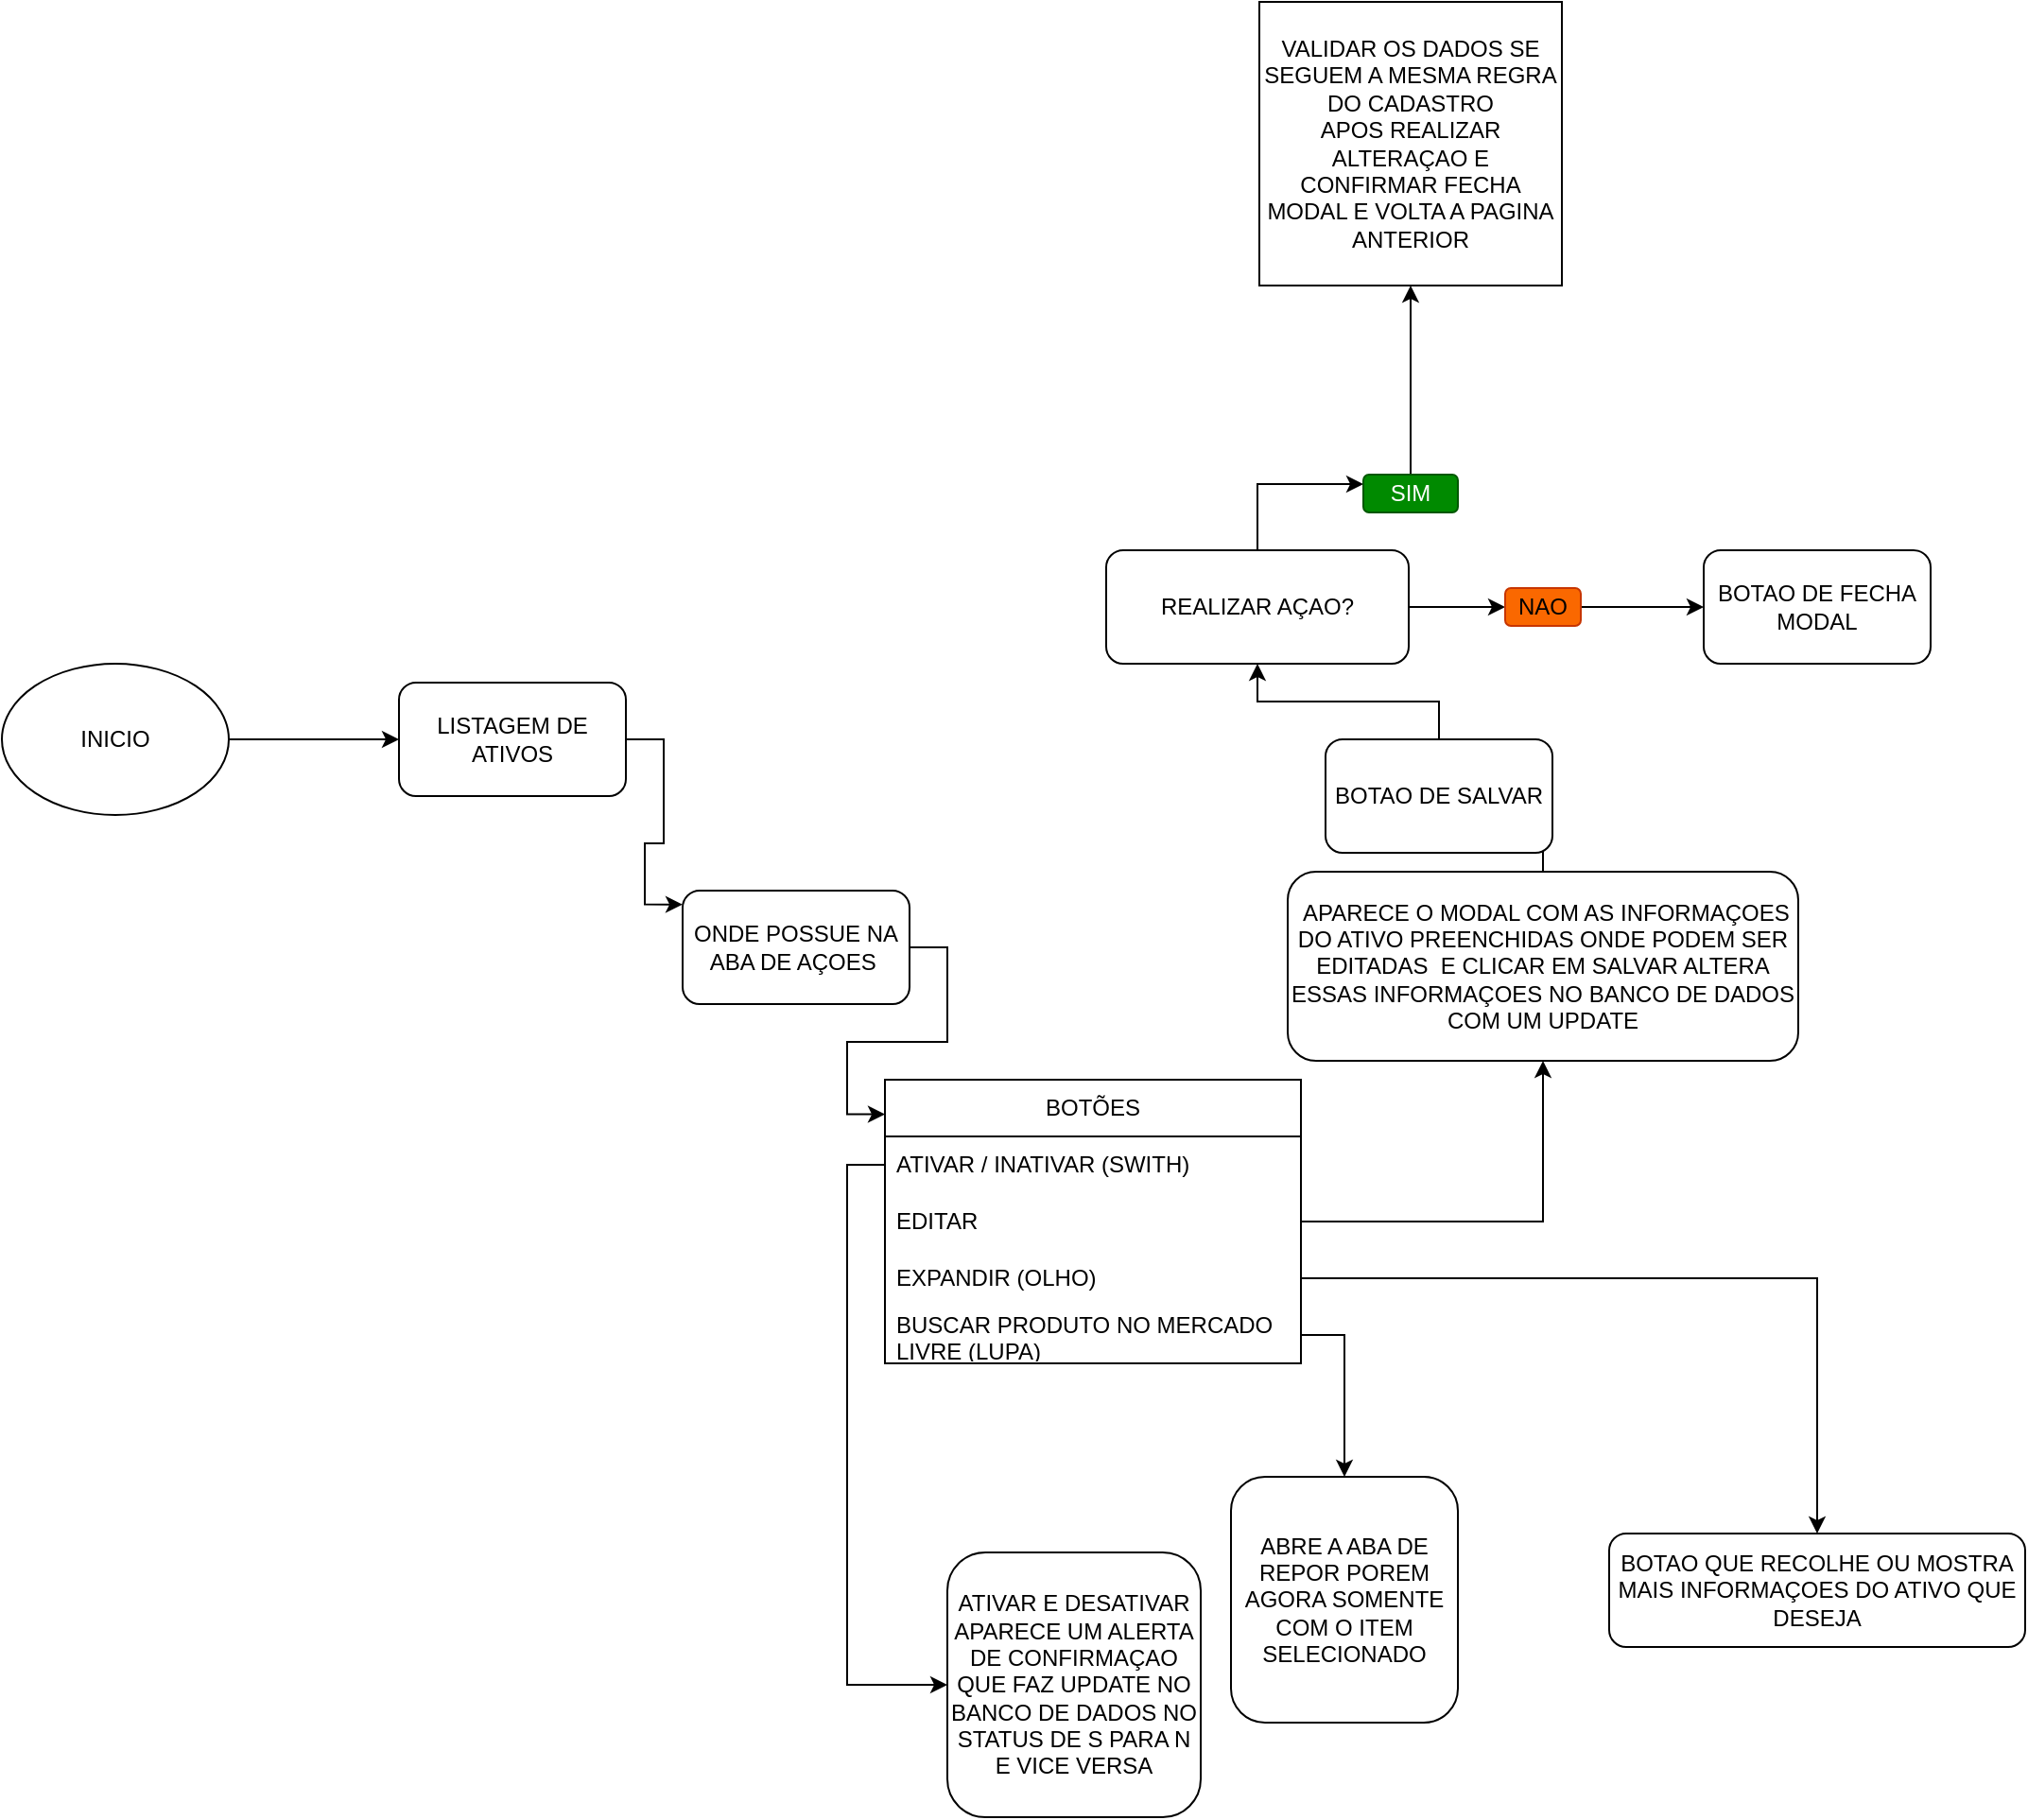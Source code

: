<mxfile version="26.0.16">
  <diagram name="Página-1" id="5--Y29_XaWoUFaoUpQtA">
    <mxGraphModel dx="2207" dy="1942" grid="1" gridSize="10" guides="1" tooltips="1" connect="1" arrows="1" fold="1" page="1" pageScale="1" pageWidth="827" pageHeight="1169" math="0" shadow="0">
      <root>
        <mxCell id="0" />
        <mxCell id="1" parent="0" />
        <mxCell id="ws-sOLlVpbjEmGa6gf6i-1" style="edgeStyle=orthogonalEdgeStyle;rounded=0;orthogonalLoop=1;jettySize=auto;html=1;exitX=1;exitY=0.5;exitDx=0;exitDy=0;" edge="1" parent="1" source="ws-sOLlVpbjEmGa6gf6i-2" target="ws-sOLlVpbjEmGa6gf6i-3">
          <mxGeometry relative="1" as="geometry" />
        </mxCell>
        <mxCell id="ws-sOLlVpbjEmGa6gf6i-2" value="INICIO" style="ellipse;whiteSpace=wrap;html=1;" vertex="1" parent="1">
          <mxGeometry x="-170" y="210" width="120" height="80" as="geometry" />
        </mxCell>
        <mxCell id="ws-sOLlVpbjEmGa6gf6i-3" value="LISTAGEM DE ATIVOS" style="rounded=1;whiteSpace=wrap;html=1;" vertex="1" parent="1">
          <mxGeometry x="40" y="220" width="120" height="60" as="geometry" />
        </mxCell>
        <mxCell id="ws-sOLlVpbjEmGa6gf6i-4" value="BOTÕES" style="swimlane;fontStyle=0;childLayout=stackLayout;horizontal=1;startSize=30;horizontalStack=0;resizeParent=1;resizeParentMax=0;resizeLast=0;collapsible=1;marginBottom=0;whiteSpace=wrap;html=1;" vertex="1" parent="1">
          <mxGeometry x="297" y="430" width="220" height="150" as="geometry" />
        </mxCell>
        <mxCell id="ws-sOLlVpbjEmGa6gf6i-5" value="ATIVAR / INATIVAR (SWITH)" style="text;strokeColor=none;fillColor=none;align=left;verticalAlign=middle;spacingLeft=4;spacingRight=4;overflow=hidden;points=[[0,0.5],[1,0.5]];portConstraint=eastwest;rotatable=0;whiteSpace=wrap;html=1;" vertex="1" parent="ws-sOLlVpbjEmGa6gf6i-4">
          <mxGeometry y="30" width="220" height="30" as="geometry" />
        </mxCell>
        <mxCell id="ws-sOLlVpbjEmGa6gf6i-6" value="EDITAR" style="text;strokeColor=none;fillColor=none;align=left;verticalAlign=middle;spacingLeft=4;spacingRight=4;overflow=hidden;points=[[0,0.5],[1,0.5]];portConstraint=eastwest;rotatable=0;whiteSpace=wrap;html=1;" vertex="1" parent="ws-sOLlVpbjEmGa6gf6i-4">
          <mxGeometry y="60" width="220" height="30" as="geometry" />
        </mxCell>
        <mxCell id="ws-sOLlVpbjEmGa6gf6i-35" value="EXPANDIR (OLHO)" style="text;strokeColor=none;fillColor=none;align=left;verticalAlign=middle;spacingLeft=4;spacingRight=4;overflow=hidden;points=[[0,0.5],[1,0.5]];portConstraint=eastwest;rotatable=0;whiteSpace=wrap;html=1;" vertex="1" parent="ws-sOLlVpbjEmGa6gf6i-4">
          <mxGeometry y="90" width="220" height="30" as="geometry" />
        </mxCell>
        <mxCell id="ws-sOLlVpbjEmGa6gf6i-36" value="BUSCAR PRODUTO NO MERCADO LIVRE (LUPA)" style="text;strokeColor=none;fillColor=none;align=left;verticalAlign=middle;spacingLeft=4;spacingRight=4;overflow=hidden;points=[[0,0.5],[1,0.5]];portConstraint=eastwest;rotatable=0;whiteSpace=wrap;html=1;" vertex="1" parent="ws-sOLlVpbjEmGa6gf6i-4">
          <mxGeometry y="120" width="220" height="30" as="geometry" />
        </mxCell>
        <mxCell id="ws-sOLlVpbjEmGa6gf6i-8" value="ATIVAR E DESATIVAR APARECE UM ALERTA DE CONFIRMAÇAO QUE FAZ UPDATE NO BANCO DE DADOS NO STATUS DE S PARA N E VICE VERSA" style="rounded=1;whiteSpace=wrap;html=1;" vertex="1" parent="1">
          <mxGeometry x="330" y="680" width="134" height="140" as="geometry" />
        </mxCell>
        <mxCell id="ws-sOLlVpbjEmGa6gf6i-9" style="edgeStyle=orthogonalEdgeStyle;rounded=0;orthogonalLoop=1;jettySize=auto;html=1;exitX=0.5;exitY=0;exitDx=0;exitDy=0;entryX=0.5;entryY=1;entryDx=0;entryDy=0;" edge="1" parent="1" source="ws-sOLlVpbjEmGa6gf6i-23" target="ws-sOLlVpbjEmGa6gf6i-12">
          <mxGeometry relative="1" as="geometry" />
        </mxCell>
        <mxCell id="ws-sOLlVpbjEmGa6gf6i-10" style="edgeStyle=orthogonalEdgeStyle;rounded=0;orthogonalLoop=1;jettySize=auto;html=1;exitX=0.5;exitY=0;exitDx=0;exitDy=0;" edge="1" parent="1" source="ws-sOLlVpbjEmGa6gf6i-31" target="ws-sOLlVpbjEmGa6gf6i-15">
          <mxGeometry relative="1" as="geometry" />
        </mxCell>
        <mxCell id="ws-sOLlVpbjEmGa6gf6i-11" value="&amp;nbsp;APARECE O MODAL COM AS INFORMAÇOES DO ATIVO PREENCHIDAS ONDE PODEM SER EDITADAS&amp;nbsp; E CLICAR EM SALVAR ALTERA ESSAS INFORMAÇOES NO BANCO DE DADOS COM UM UPDATE" style="rounded=1;whiteSpace=wrap;html=1;" vertex="1" parent="1">
          <mxGeometry x="510" y="320" width="270" height="100" as="geometry" />
        </mxCell>
        <mxCell id="ws-sOLlVpbjEmGa6gf6i-12" value="&lt;div&gt;VALIDAR OS DADOS SE SEGUEM A MESMA REGRA DO CADASTRO&lt;/div&gt;APOS REALIZAR ALTERAÇAO E CONFIRMAR FECHA MODAL E VOLTA A PAGINA ANTERIOR" style="rounded=0;whiteSpace=wrap;html=1;" vertex="1" parent="1">
          <mxGeometry x="495" y="-140" width="160" height="150" as="geometry" />
        </mxCell>
        <mxCell id="ws-sOLlVpbjEmGa6gf6i-13" style="edgeStyle=orthogonalEdgeStyle;rounded=0;orthogonalLoop=1;jettySize=auto;html=1;exitX=1;exitY=0.5;exitDx=0;exitDy=0;entryX=0;entryY=0.5;entryDx=0;entryDy=0;" edge="1" parent="1" source="ws-sOLlVpbjEmGa6gf6i-16" target="ws-sOLlVpbjEmGa6gf6i-17">
          <mxGeometry relative="1" as="geometry">
            <mxPoint x="640" y="220" as="targetPoint" />
          </mxGeometry>
        </mxCell>
        <mxCell id="ws-sOLlVpbjEmGa6gf6i-33" style="edgeStyle=orthogonalEdgeStyle;rounded=0;orthogonalLoop=1;jettySize=auto;html=1;exitX=0.5;exitY=0;exitDx=0;exitDy=0;entryX=0;entryY=0.25;entryDx=0;entryDy=0;" edge="1" parent="1" source="ws-sOLlVpbjEmGa6gf6i-15" target="ws-sOLlVpbjEmGa6gf6i-23">
          <mxGeometry relative="1" as="geometry" />
        </mxCell>
        <mxCell id="ws-sOLlVpbjEmGa6gf6i-15" value="REALIZAR AÇAO?" style="rounded=1;whiteSpace=wrap;html=1;" vertex="1" parent="1">
          <mxGeometry x="414" y="150" width="160" height="60" as="geometry" />
        </mxCell>
        <mxCell id="ws-sOLlVpbjEmGa6gf6i-17" value="BOTAO DE FECHA MODAL" style="rounded=1;whiteSpace=wrap;html=1;" vertex="1" parent="1">
          <mxGeometry x="730" y="150" width="120" height="60" as="geometry" />
        </mxCell>
        <mxCell id="ws-sOLlVpbjEmGa6gf6i-21" style="edgeStyle=orthogonalEdgeStyle;rounded=0;orthogonalLoop=1;jettySize=auto;html=1;exitX=1;exitY=0.5;exitDx=0;exitDy=0;entryX=0.5;entryY=1;entryDx=0;entryDy=0;" edge="1" parent="1" source="ws-sOLlVpbjEmGa6gf6i-6" target="ws-sOLlVpbjEmGa6gf6i-11">
          <mxGeometry relative="1" as="geometry" />
        </mxCell>
        <mxCell id="ws-sOLlVpbjEmGa6gf6i-22" style="edgeStyle=orthogonalEdgeStyle;rounded=0;orthogonalLoop=1;jettySize=auto;html=1;exitX=1;exitY=0.5;exitDx=0;exitDy=0;entryX=0;entryY=0.122;entryDx=0;entryDy=0;entryPerimeter=0;" edge="1" parent="1" source="ws-sOLlVpbjEmGa6gf6i-27" target="ws-sOLlVpbjEmGa6gf6i-4">
          <mxGeometry relative="1" as="geometry" />
        </mxCell>
        <mxCell id="ws-sOLlVpbjEmGa6gf6i-23" value="SIM" style="rounded=1;whiteSpace=wrap;html=1;fillColor=#008a00;fontColor=#ffffff;strokeColor=#005700;" vertex="1" parent="1">
          <mxGeometry x="550" y="110" width="50" height="20" as="geometry" />
        </mxCell>
        <mxCell id="ws-sOLlVpbjEmGa6gf6i-28" value="" style="edgeStyle=orthogonalEdgeStyle;rounded=0;orthogonalLoop=1;jettySize=auto;html=1;exitX=1;exitY=0.5;exitDx=0;exitDy=0;entryX=0;entryY=0.122;entryDx=0;entryDy=0;entryPerimeter=0;" edge="1" parent="1" source="ws-sOLlVpbjEmGa6gf6i-3" target="ws-sOLlVpbjEmGa6gf6i-27">
          <mxGeometry relative="1" as="geometry">
            <mxPoint x="210" y="280" as="sourcePoint" />
            <mxPoint x="297" y="441" as="targetPoint" />
          </mxGeometry>
        </mxCell>
        <mxCell id="ws-sOLlVpbjEmGa6gf6i-27" value="ONDE POSSUE NA ABA DE AÇOES&amp;nbsp;" style="rounded=1;whiteSpace=wrap;html=1;" vertex="1" parent="1">
          <mxGeometry x="190" y="330" width="120" height="60" as="geometry" />
        </mxCell>
        <mxCell id="ws-sOLlVpbjEmGa6gf6i-29" style="edgeStyle=orthogonalEdgeStyle;rounded=0;orthogonalLoop=1;jettySize=auto;html=1;exitX=0;exitY=0.5;exitDx=0;exitDy=0;entryX=0;entryY=0.5;entryDx=0;entryDy=0;" edge="1" parent="1" source="ws-sOLlVpbjEmGa6gf6i-5" target="ws-sOLlVpbjEmGa6gf6i-8">
          <mxGeometry relative="1" as="geometry">
            <mxPoint x="220" y="560" as="targetPoint" />
          </mxGeometry>
        </mxCell>
        <mxCell id="ws-sOLlVpbjEmGa6gf6i-32" value="" style="edgeStyle=orthogonalEdgeStyle;rounded=0;orthogonalLoop=1;jettySize=auto;html=1;exitX=0.5;exitY=0;exitDx=0;exitDy=0;" edge="1" parent="1" source="ws-sOLlVpbjEmGa6gf6i-11" target="ws-sOLlVpbjEmGa6gf6i-31">
          <mxGeometry relative="1" as="geometry">
            <mxPoint x="645" y="320" as="sourcePoint" />
            <mxPoint x="575" y="230" as="targetPoint" />
          </mxGeometry>
        </mxCell>
        <mxCell id="ws-sOLlVpbjEmGa6gf6i-31" value="BOTAO DE SALVAR" style="rounded=1;whiteSpace=wrap;html=1;" vertex="1" parent="1">
          <mxGeometry x="530" y="250" width="120" height="60" as="geometry" />
        </mxCell>
        <mxCell id="ws-sOLlVpbjEmGa6gf6i-40" value="ABRE A ABA DE REPOR POREM AGORA SOMENTE COM O ITEM SELECIONADO" style="rounded=1;whiteSpace=wrap;html=1;" vertex="1" parent="1">
          <mxGeometry x="480" y="640" width="120" height="130" as="geometry" />
        </mxCell>
        <mxCell id="ws-sOLlVpbjEmGa6gf6i-39" style="edgeStyle=orthogonalEdgeStyle;rounded=0;orthogonalLoop=1;jettySize=auto;html=1;exitX=1;exitY=0.5;exitDx=0;exitDy=0;" edge="1" parent="1" source="ws-sOLlVpbjEmGa6gf6i-36" target="ws-sOLlVpbjEmGa6gf6i-40">
          <mxGeometry relative="1" as="geometry">
            <mxPoint x="540" y="670" as="targetPoint" />
          </mxGeometry>
        </mxCell>
        <mxCell id="ws-sOLlVpbjEmGa6gf6i-41" value="BOTAO QUE RECOLHE OU MOSTRA MAIS INFORMAÇOES DO ATIVO QUE DESEJA" style="rounded=1;whiteSpace=wrap;html=1;" vertex="1" parent="1">
          <mxGeometry x="680" y="670" width="220" height="60" as="geometry" />
        </mxCell>
        <mxCell id="ws-sOLlVpbjEmGa6gf6i-38" style="edgeStyle=orthogonalEdgeStyle;rounded=0;orthogonalLoop=1;jettySize=auto;html=1;exitX=1;exitY=0.5;exitDx=0;exitDy=0;" edge="1" parent="1" source="ws-sOLlVpbjEmGa6gf6i-35" target="ws-sOLlVpbjEmGa6gf6i-41">
          <mxGeometry relative="1" as="geometry">
            <mxPoint x="640" y="640" as="targetPoint" />
          </mxGeometry>
        </mxCell>
        <mxCell id="ws-sOLlVpbjEmGa6gf6i-43" value="" style="edgeStyle=orthogonalEdgeStyle;rounded=0;orthogonalLoop=1;jettySize=auto;html=1;exitX=1;exitY=0.5;exitDx=0;exitDy=0;entryX=0;entryY=0.5;entryDx=0;entryDy=0;" edge="1" parent="1" source="ws-sOLlVpbjEmGa6gf6i-15" target="ws-sOLlVpbjEmGa6gf6i-16">
          <mxGeometry relative="1" as="geometry">
            <mxPoint x="730" y="180" as="targetPoint" />
            <mxPoint x="574" y="180" as="sourcePoint" />
          </mxGeometry>
        </mxCell>
        <mxCell id="ws-sOLlVpbjEmGa6gf6i-16" value="NAO" style="rounded=1;whiteSpace=wrap;html=1;fillColor=#fa6800;fontColor=#000000;strokeColor=#C73500;" vertex="1" parent="1">
          <mxGeometry x="625" y="170" width="40" height="20" as="geometry" />
        </mxCell>
      </root>
    </mxGraphModel>
  </diagram>
</mxfile>
